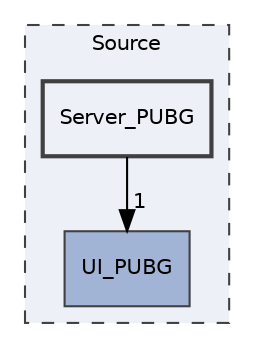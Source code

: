 digraph "D:/0_Projects/Unreal/PUBG_UE4/Source/Server_PUBG"
{
 // LATEX_PDF_SIZE
  edge [fontname="Helvetica",fontsize="10",labelfontname="Helvetica",labelfontsize="10"];
  node [fontname="Helvetica",fontsize="10",shape=record];
  compound=true
  subgraph clusterdir_74389ed8173ad57b461b9d623a1f3867 {
    graph [ bgcolor="#edf0f7", pencolor="grey25", style="filled,dashed,", label="Source", fontname="Helvetica", fontsize="10", URL="dir_74389ed8173ad57b461b9d623a1f3867.html"]
  dir_3cfedc8f52242e717edf16aab75ba81f [shape=box, label="UI_PUBG", style="filled,", fillcolor="#a2b4d6", color="grey25", URL="dir_3cfedc8f52242e717edf16aab75ba81f.html"];
  dir_e35a5cc4dbc135015d6b14a4f5134acd [shape=box, label="Server_PUBG", style="filled,bold,", fillcolor="#edf0f7", color="grey25", URL="dir_e35a5cc4dbc135015d6b14a4f5134acd.html"];
  }
  dir_e35a5cc4dbc135015d6b14a4f5134acd->dir_3cfedc8f52242e717edf16aab75ba81f [headlabel="1", labeldistance=1.5 headhref="dir_000006_000008.html"];
}
